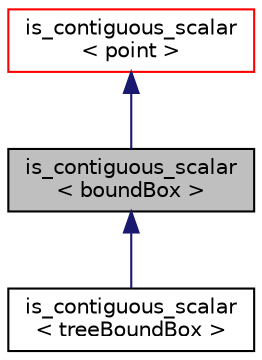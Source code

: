 digraph "is_contiguous_scalar&lt; boundBox &gt;"
{
  bgcolor="transparent";
  edge [fontname="Helvetica",fontsize="10",labelfontname="Helvetica",labelfontsize="10"];
  node [fontname="Helvetica",fontsize="10",shape=record];
  Node1 [label="is_contiguous_scalar\l\< boundBox \>",height=0.2,width=0.4,color="black", fillcolor="grey75", style="filled" fontcolor="black"];
  Node2 -> Node1 [dir="back",color="midnightblue",fontsize="10",style="solid",fontname="Helvetica"];
  Node2 [label="is_contiguous_scalar\l\< point \>",height=0.2,width=0.4,color="red",URL="$structFoam_1_1is__contiguous__scalar.html"];
  Node1 -> Node3 [dir="back",color="midnightblue",fontsize="10",style="solid",fontname="Helvetica"];
  Node3 [label="is_contiguous_scalar\l\< treeBoundBox \>",height=0.2,width=0.4,color="black",URL="$structFoam_1_1is__contiguous__scalar_3_01treeBoundBox_01_4.html",tooltip="Contiguous scalar data for treeBoundBox. "];
}
